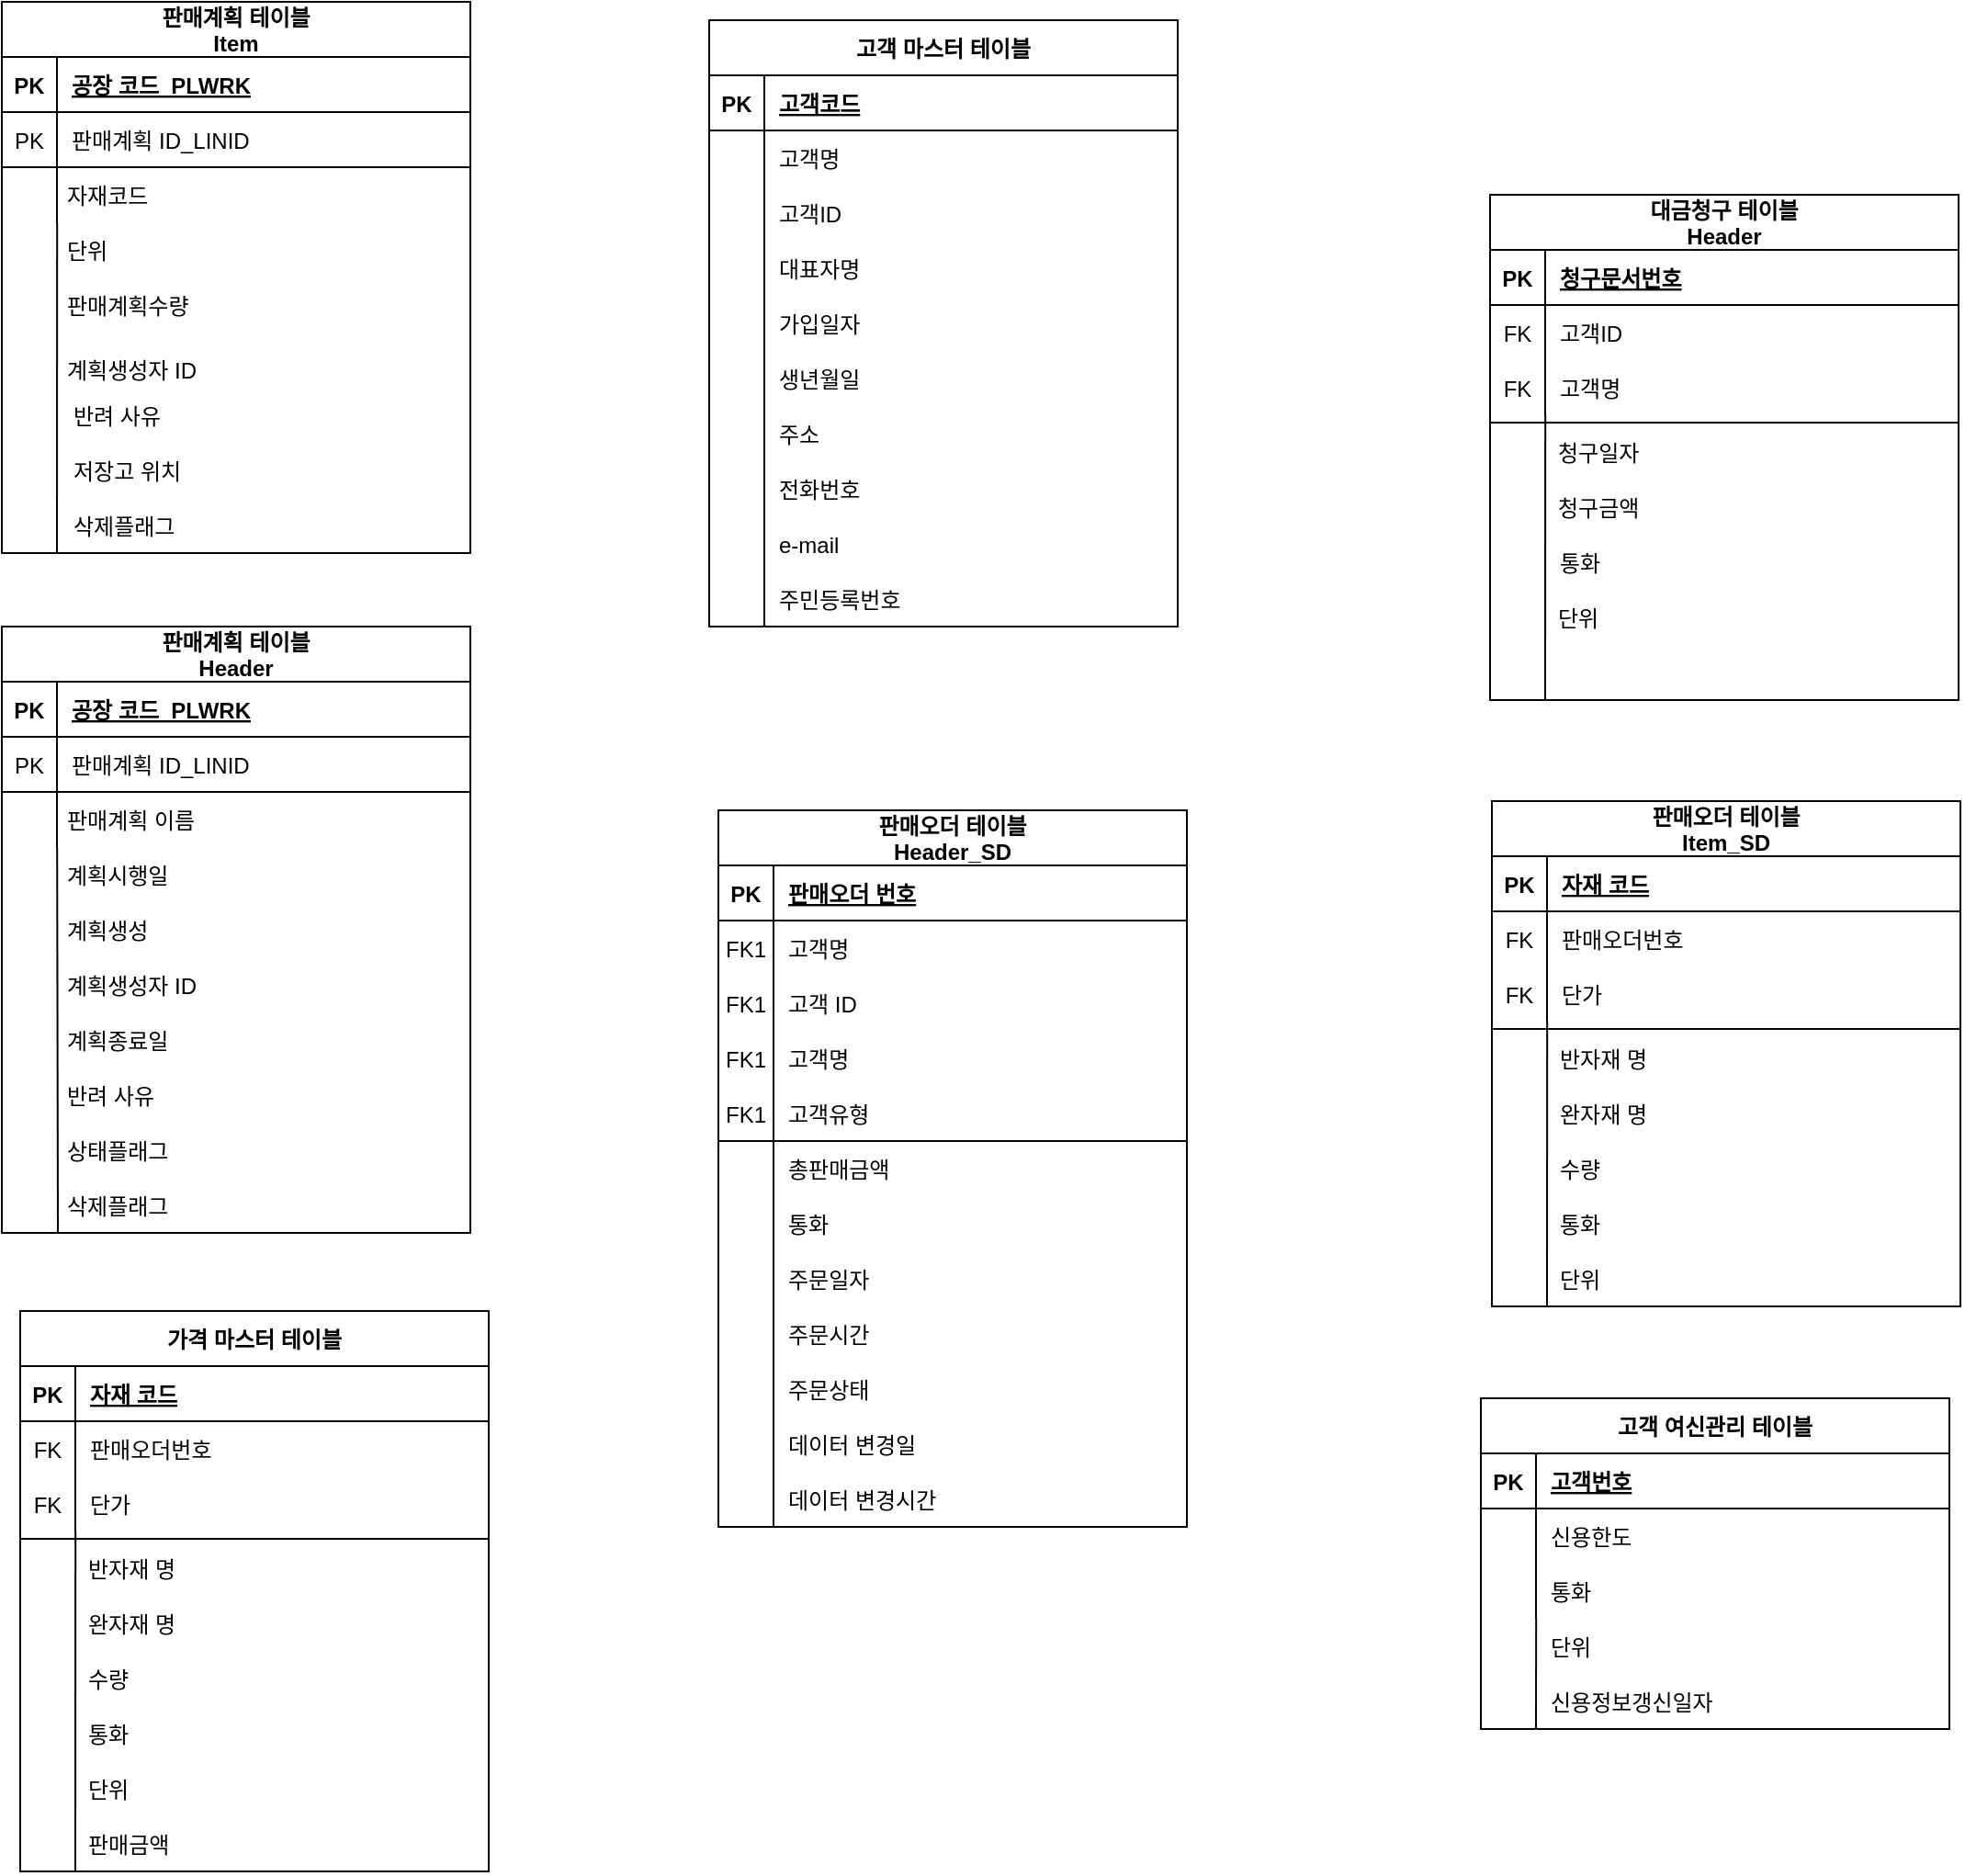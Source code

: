 <mxfile version="22.0.2" type="github">
  <diagram id="R2lEEEUBdFMjLlhIrx00" name="Page-1">
    <mxGraphModel dx="2150" dy="2128" grid="1" gridSize="10" guides="1" tooltips="1" connect="1" arrows="1" fold="1" page="1" pageScale="1" pageWidth="850" pageHeight="1100" math="0" shadow="0" extFonts="Permanent Marker^https://fonts.googleapis.com/css?family=Permanent+Marker">
      <root>
        <mxCell id="0" />
        <mxCell id="1" parent="0" />
        <mxCell id="AMVWCotLzjcDiYXNn2sw-1" value="판매오더 테이블&#xa;Header_SD" style="shape=table;startSize=30;container=1;collapsible=1;childLayout=tableLayout;fixedRows=1;rowLines=0;fontStyle=1;align=center;resizeLast=1;" parent="1" vertex="1">
          <mxGeometry x="890" y="60" width="255" height="390" as="geometry">
            <mxRectangle x="800" y="60" width="130" height="30" as="alternateBounds" />
          </mxGeometry>
        </mxCell>
        <mxCell id="AMVWCotLzjcDiYXNn2sw-2" value="" style="shape=partialRectangle;collapsible=0;dropTarget=0;pointerEvents=0;fillColor=none;points=[[0,0.5],[1,0.5]];portConstraint=eastwest;top=0;left=0;right=0;bottom=1;" parent="AMVWCotLzjcDiYXNn2sw-1" vertex="1">
          <mxGeometry y="30" width="255" height="30" as="geometry" />
        </mxCell>
        <mxCell id="AMVWCotLzjcDiYXNn2sw-3" value="PK" style="shape=partialRectangle;overflow=hidden;connectable=0;fillColor=none;top=0;left=0;bottom=0;right=0;fontStyle=1;" parent="AMVWCotLzjcDiYXNn2sw-2" vertex="1">
          <mxGeometry width="30" height="30" as="geometry">
            <mxRectangle width="30" height="30" as="alternateBounds" />
          </mxGeometry>
        </mxCell>
        <mxCell id="AMVWCotLzjcDiYXNn2sw-4" value="판매오더 번호" style="shape=partialRectangle;overflow=hidden;connectable=0;fillColor=none;top=0;left=0;bottom=0;right=0;align=left;spacingLeft=6;fontStyle=5;" parent="AMVWCotLzjcDiYXNn2sw-2" vertex="1">
          <mxGeometry x="30" width="225" height="30" as="geometry">
            <mxRectangle width="225" height="30" as="alternateBounds" />
          </mxGeometry>
        </mxCell>
        <mxCell id="AMVWCotLzjcDiYXNn2sw-8" value="" style="shape=partialRectangle;collapsible=0;dropTarget=0;pointerEvents=0;fillColor=none;points=[[0,0.5],[1,0.5]];portConstraint=eastwest;top=0;left=0;right=0;bottom=0;" parent="AMVWCotLzjcDiYXNn2sw-1" vertex="1">
          <mxGeometry y="60" width="255" height="30" as="geometry" />
        </mxCell>
        <mxCell id="AMVWCotLzjcDiYXNn2sw-9" value="FK1" style="shape=partialRectangle;overflow=hidden;connectable=0;fillColor=none;top=0;left=0;bottom=0;right=0;" parent="AMVWCotLzjcDiYXNn2sw-8" vertex="1">
          <mxGeometry width="30" height="30" as="geometry">
            <mxRectangle width="30" height="30" as="alternateBounds" />
          </mxGeometry>
        </mxCell>
        <mxCell id="AMVWCotLzjcDiYXNn2sw-10" value="고객명" style="shape=partialRectangle;overflow=hidden;connectable=0;fillColor=none;top=0;left=0;bottom=0;right=0;align=left;spacingLeft=6;" parent="AMVWCotLzjcDiYXNn2sw-8" vertex="1">
          <mxGeometry x="30" width="225" height="30" as="geometry">
            <mxRectangle width="225" height="30" as="alternateBounds" />
          </mxGeometry>
        </mxCell>
        <mxCell id="AMVWCotLzjcDiYXNn2sw-5" value="" style="shape=partialRectangle;collapsible=0;dropTarget=0;pointerEvents=0;fillColor=none;points=[[0,0.5],[1,0.5]];portConstraint=eastwest;top=0;left=0;right=0;bottom=0;" parent="AMVWCotLzjcDiYXNn2sw-1" vertex="1">
          <mxGeometry y="90" width="255" height="30" as="geometry" />
        </mxCell>
        <mxCell id="AMVWCotLzjcDiYXNn2sw-6" value="FK1" style="shape=partialRectangle;overflow=hidden;connectable=0;fillColor=none;top=0;left=0;bottom=0;right=0;" parent="AMVWCotLzjcDiYXNn2sw-5" vertex="1">
          <mxGeometry width="30" height="30" as="geometry">
            <mxRectangle width="30" height="30" as="alternateBounds" />
          </mxGeometry>
        </mxCell>
        <mxCell id="AMVWCotLzjcDiYXNn2sw-7" value="고객 ID" style="shape=partialRectangle;overflow=hidden;connectable=0;fillColor=none;top=0;left=0;bottom=0;right=0;align=left;spacingLeft=6;" parent="AMVWCotLzjcDiYXNn2sw-5" vertex="1">
          <mxGeometry x="30" width="225" height="30" as="geometry">
            <mxRectangle width="225" height="30" as="alternateBounds" />
          </mxGeometry>
        </mxCell>
        <mxCell id="e3lO2GoQNP9SgmFfMA3c-18" value="고객명" style="shape=partialRectangle;overflow=hidden;connectable=0;fillColor=none;top=0;left=0;bottom=0;right=0;align=left;spacingLeft=6;" parent="1" vertex="1">
          <mxGeometry x="920" y="180" width="220" height="30" as="geometry">
            <mxRectangle width="220" height="30" as="alternateBounds" />
          </mxGeometry>
        </mxCell>
        <mxCell id="e3lO2GoQNP9SgmFfMA3c-19" value="고객유형" style="shape=partialRectangle;overflow=hidden;connectable=0;fillColor=none;top=0;left=0;bottom=0;right=0;align=left;spacingLeft=6;" parent="1" vertex="1">
          <mxGeometry x="920" y="210" width="220" height="30" as="geometry">
            <mxRectangle width="220" height="30" as="alternateBounds" />
          </mxGeometry>
        </mxCell>
        <mxCell id="e3lO2GoQNP9SgmFfMA3c-20" value="FK1" style="shape=partialRectangle;overflow=hidden;connectable=0;fillColor=none;top=0;left=0;bottom=0;right=0;" parent="1" vertex="1">
          <mxGeometry x="890" y="180" width="30" height="30" as="geometry">
            <mxRectangle width="30" height="30" as="alternateBounds" />
          </mxGeometry>
        </mxCell>
        <mxCell id="e3lO2GoQNP9SgmFfMA3c-21" value="FK1" style="shape=partialRectangle;overflow=hidden;connectable=0;fillColor=none;top=0;left=0;bottom=0;right=0;" parent="1" vertex="1">
          <mxGeometry x="890" y="210" width="30" height="30" as="geometry">
            <mxRectangle width="30" height="30" as="alternateBounds" />
          </mxGeometry>
        </mxCell>
        <mxCell id="e3lO2GoQNP9SgmFfMA3c-22" value="" style="endArrow=none;html=1;rounded=0;" parent="1" edge="1">
          <mxGeometry width="50" height="50" relative="1" as="geometry">
            <mxPoint x="920" y="450" as="sourcePoint" />
            <mxPoint x="920" y="180" as="targetPoint" />
          </mxGeometry>
        </mxCell>
        <mxCell id="e3lO2GoQNP9SgmFfMA3c-23" value="" style="endArrow=none;html=1;rounded=0;" parent="1" edge="1">
          <mxGeometry width="50" height="50" relative="1" as="geometry">
            <mxPoint x="890" y="240" as="sourcePoint" />
            <mxPoint x="1145" y="240" as="targetPoint" />
          </mxGeometry>
        </mxCell>
        <mxCell id="e3lO2GoQNP9SgmFfMA3c-24" value="총판매금액" style="shape=partialRectangle;overflow=hidden;connectable=0;fillColor=none;top=0;left=0;bottom=0;right=0;align=left;spacingLeft=6;" parent="1" vertex="1">
          <mxGeometry x="920" y="240" width="220" height="30" as="geometry">
            <mxRectangle width="220" height="30" as="alternateBounds" />
          </mxGeometry>
        </mxCell>
        <mxCell id="e3lO2GoQNP9SgmFfMA3c-25" value="통화" style="shape=partialRectangle;overflow=hidden;connectable=0;fillColor=none;top=0;left=0;bottom=0;right=0;align=left;spacingLeft=6;" parent="1" vertex="1">
          <mxGeometry x="920" y="270" width="220" height="30" as="geometry">
            <mxRectangle width="220" height="30" as="alternateBounds" />
          </mxGeometry>
        </mxCell>
        <mxCell id="e3lO2GoQNP9SgmFfMA3c-26" value="주문일자" style="shape=partialRectangle;overflow=hidden;connectable=0;fillColor=none;top=0;left=0;bottom=0;right=0;align=left;spacingLeft=6;" parent="1" vertex="1">
          <mxGeometry x="920" y="300" width="220" height="30" as="geometry">
            <mxRectangle width="220" height="30" as="alternateBounds" />
          </mxGeometry>
        </mxCell>
        <mxCell id="e3lO2GoQNP9SgmFfMA3c-27" value="주문시간" style="shape=partialRectangle;overflow=hidden;connectable=0;fillColor=none;top=0;left=0;bottom=0;right=0;align=left;spacingLeft=6;" parent="1" vertex="1">
          <mxGeometry x="920" y="330" width="220" height="30" as="geometry">
            <mxRectangle width="220" height="30" as="alternateBounds" />
          </mxGeometry>
        </mxCell>
        <mxCell id="e3lO2GoQNP9SgmFfMA3c-28" value="주문상태" style="shape=partialRectangle;overflow=hidden;connectable=0;fillColor=none;top=0;left=0;bottom=0;right=0;align=left;spacingLeft=6;" parent="1" vertex="1">
          <mxGeometry x="920" y="360" width="220" height="30" as="geometry">
            <mxRectangle width="220" height="30" as="alternateBounds" />
          </mxGeometry>
        </mxCell>
        <mxCell id="e3lO2GoQNP9SgmFfMA3c-29" value="데이터 변경일" style="shape=partialRectangle;overflow=hidden;connectable=0;fillColor=none;top=0;left=0;bottom=0;right=0;align=left;spacingLeft=6;" parent="1" vertex="1">
          <mxGeometry x="920" y="390" width="220" height="30" as="geometry">
            <mxRectangle width="220" height="30" as="alternateBounds" />
          </mxGeometry>
        </mxCell>
        <mxCell id="e3lO2GoQNP9SgmFfMA3c-30" value="데이터 변경시간" style="shape=partialRectangle;overflow=hidden;connectable=0;fillColor=none;top=0;left=0;bottom=0;right=0;align=left;spacingLeft=6;" parent="1" vertex="1">
          <mxGeometry x="920" y="420" width="220" height="30" as="geometry">
            <mxRectangle width="220" height="30" as="alternateBounds" />
          </mxGeometry>
        </mxCell>
        <mxCell id="e3lO2GoQNP9SgmFfMA3c-31" value="판매오더 테이블&#xa;Item_SD" style="shape=table;startSize=30;container=1;collapsible=1;childLayout=tableLayout;fixedRows=1;rowLines=0;fontStyle=1;align=center;resizeLast=1;" parent="1" vertex="1">
          <mxGeometry x="1311" y="55" width="255" height="275" as="geometry">
            <mxRectangle x="800" y="60" width="130" height="30" as="alternateBounds" />
          </mxGeometry>
        </mxCell>
        <mxCell id="e3lO2GoQNP9SgmFfMA3c-32" value="" style="shape=partialRectangle;collapsible=0;dropTarget=0;pointerEvents=0;fillColor=none;points=[[0,0.5],[1,0.5]];portConstraint=eastwest;top=0;left=0;right=0;bottom=1;" parent="e3lO2GoQNP9SgmFfMA3c-31" vertex="1">
          <mxGeometry y="30" width="255" height="30" as="geometry" />
        </mxCell>
        <mxCell id="e3lO2GoQNP9SgmFfMA3c-33" value="PK" style="shape=partialRectangle;overflow=hidden;connectable=0;fillColor=none;top=0;left=0;bottom=0;right=0;fontStyle=1;" parent="e3lO2GoQNP9SgmFfMA3c-32" vertex="1">
          <mxGeometry width="30" height="30" as="geometry">
            <mxRectangle width="30" height="30" as="alternateBounds" />
          </mxGeometry>
        </mxCell>
        <mxCell id="e3lO2GoQNP9SgmFfMA3c-34" value="자재 코드" style="shape=partialRectangle;overflow=hidden;connectable=0;fillColor=none;top=0;left=0;bottom=0;right=0;align=left;spacingLeft=6;fontStyle=5;" parent="e3lO2GoQNP9SgmFfMA3c-32" vertex="1">
          <mxGeometry x="30" width="225" height="30" as="geometry">
            <mxRectangle width="225" height="30" as="alternateBounds" />
          </mxGeometry>
        </mxCell>
        <mxCell id="e3lO2GoQNP9SgmFfMA3c-35" value="" style="shape=partialRectangle;collapsible=0;dropTarget=0;pointerEvents=0;fillColor=none;points=[[0,0.5],[1,0.5]];portConstraint=eastwest;top=0;left=0;right=0;bottom=0;" parent="e3lO2GoQNP9SgmFfMA3c-31" vertex="1">
          <mxGeometry y="60" width="255" height="30" as="geometry" />
        </mxCell>
        <mxCell id="e3lO2GoQNP9SgmFfMA3c-36" value="FK" style="shape=partialRectangle;overflow=hidden;connectable=0;fillColor=none;top=0;left=0;bottom=0;right=0;" parent="e3lO2GoQNP9SgmFfMA3c-35" vertex="1">
          <mxGeometry width="30" height="30" as="geometry">
            <mxRectangle width="30" height="30" as="alternateBounds" />
          </mxGeometry>
        </mxCell>
        <mxCell id="e3lO2GoQNP9SgmFfMA3c-37" value="판매오더번호" style="shape=partialRectangle;overflow=hidden;connectable=0;fillColor=none;top=0;left=0;bottom=0;right=0;align=left;spacingLeft=6;" parent="e3lO2GoQNP9SgmFfMA3c-35" vertex="1">
          <mxGeometry x="30" width="225" height="30" as="geometry">
            <mxRectangle width="225" height="30" as="alternateBounds" />
          </mxGeometry>
        </mxCell>
        <mxCell id="e3lO2GoQNP9SgmFfMA3c-38" value="" style="shape=partialRectangle;collapsible=0;dropTarget=0;pointerEvents=0;fillColor=none;points=[[0,0.5],[1,0.5]];portConstraint=eastwest;top=0;left=0;right=0;bottom=0;" parent="e3lO2GoQNP9SgmFfMA3c-31" vertex="1">
          <mxGeometry y="90" width="255" height="30" as="geometry" />
        </mxCell>
        <mxCell id="e3lO2GoQNP9SgmFfMA3c-39" value="FK" style="shape=partialRectangle;overflow=hidden;connectable=0;fillColor=none;top=0;left=0;bottom=0;right=0;" parent="e3lO2GoQNP9SgmFfMA3c-38" vertex="1">
          <mxGeometry width="30" height="30" as="geometry">
            <mxRectangle width="30" height="30" as="alternateBounds" />
          </mxGeometry>
        </mxCell>
        <mxCell id="e3lO2GoQNP9SgmFfMA3c-40" value="단가" style="shape=partialRectangle;overflow=hidden;connectable=0;fillColor=none;top=0;left=0;bottom=0;right=0;align=left;spacingLeft=6;" parent="e3lO2GoQNP9SgmFfMA3c-38" vertex="1">
          <mxGeometry x="30" width="225" height="30" as="geometry">
            <mxRectangle width="225" height="30" as="alternateBounds" />
          </mxGeometry>
        </mxCell>
        <mxCell id="e3lO2GoQNP9SgmFfMA3c-45" value="" style="endArrow=none;html=1;rounded=0;entryX=0.118;entryY=1;entryDx=0;entryDy=0;entryPerimeter=0;" parent="1" target="e3lO2GoQNP9SgmFfMA3c-38" edge="1">
          <mxGeometry width="50" height="50" relative="1" as="geometry">
            <mxPoint x="1341" y="330" as="sourcePoint" />
            <mxPoint x="1340" y="180" as="targetPoint" />
          </mxGeometry>
        </mxCell>
        <mxCell id="e3lO2GoQNP9SgmFfMA3c-46" value="" style="endArrow=none;html=1;rounded=0;" parent="1" edge="1">
          <mxGeometry width="50" height="50" relative="1" as="geometry">
            <mxPoint x="1311" y="179" as="sourcePoint" />
            <mxPoint x="1566" y="179" as="targetPoint" />
          </mxGeometry>
        </mxCell>
        <mxCell id="e3lO2GoQNP9SgmFfMA3c-47" value="완자재 명" style="shape=partialRectangle;overflow=hidden;connectable=0;fillColor=none;top=0;left=0;bottom=0;right=0;align=left;spacingLeft=6;" parent="1" vertex="1">
          <mxGeometry x="1340" y="210" width="220" height="30" as="geometry">
            <mxRectangle width="220" height="30" as="alternateBounds" />
          </mxGeometry>
        </mxCell>
        <mxCell id="e3lO2GoQNP9SgmFfMA3c-48" value="통화" style="shape=partialRectangle;overflow=hidden;connectable=0;fillColor=none;top=0;left=0;bottom=0;right=0;align=left;spacingLeft=6;" parent="1" vertex="1">
          <mxGeometry x="1340" y="270" width="220" height="30" as="geometry">
            <mxRectangle width="220" height="30" as="alternateBounds" />
          </mxGeometry>
        </mxCell>
        <mxCell id="e3lO2GoQNP9SgmFfMA3c-49" value="반자재 명" style="shape=partialRectangle;overflow=hidden;connectable=0;fillColor=none;top=0;left=0;bottom=0;right=0;align=left;spacingLeft=6;" parent="1" vertex="1">
          <mxGeometry x="1340" y="180" width="220" height="30" as="geometry">
            <mxRectangle width="220" height="30" as="alternateBounds" />
          </mxGeometry>
        </mxCell>
        <mxCell id="e3lO2GoQNP9SgmFfMA3c-50" value="수량" style="shape=partialRectangle;overflow=hidden;connectable=0;fillColor=none;top=0;left=0;bottom=0;right=0;align=left;spacingLeft=6;" parent="1" vertex="1">
          <mxGeometry x="1340" y="240" width="220" height="30" as="geometry">
            <mxRectangle width="220" height="30" as="alternateBounds" />
          </mxGeometry>
        </mxCell>
        <mxCell id="e3lO2GoQNP9SgmFfMA3c-51" value="단위" style="shape=partialRectangle;overflow=hidden;connectable=0;fillColor=none;top=0;left=0;bottom=0;right=0;align=left;spacingLeft=6;" parent="1" vertex="1">
          <mxGeometry x="1340" y="300" width="220" height="30" as="geometry">
            <mxRectangle width="220" height="30" as="alternateBounds" />
          </mxGeometry>
        </mxCell>
        <mxCell id="p-9RWFiG0DOxbJNLfxAa-26" value="고객 마스터 테이블" style="shape=table;startSize=30;container=1;collapsible=1;childLayout=tableLayout;fixedRows=1;rowLines=0;fontStyle=1;align=center;resizeLast=1;" parent="1" vertex="1">
          <mxGeometry x="885" y="-370" width="255" height="330" as="geometry">
            <mxRectangle x="800" y="60" width="130" height="30" as="alternateBounds" />
          </mxGeometry>
        </mxCell>
        <mxCell id="p-9RWFiG0DOxbJNLfxAa-27" value="" style="shape=partialRectangle;collapsible=0;dropTarget=0;pointerEvents=0;fillColor=none;points=[[0,0.5],[1,0.5]];portConstraint=eastwest;top=0;left=0;right=0;bottom=1;" parent="p-9RWFiG0DOxbJNLfxAa-26" vertex="1">
          <mxGeometry y="30" width="255" height="30" as="geometry" />
        </mxCell>
        <mxCell id="p-9RWFiG0DOxbJNLfxAa-28" value="PK" style="shape=partialRectangle;overflow=hidden;connectable=0;fillColor=none;top=0;left=0;bottom=0;right=0;fontStyle=1;" parent="p-9RWFiG0DOxbJNLfxAa-27" vertex="1">
          <mxGeometry width="30" height="30" as="geometry">
            <mxRectangle width="30" height="30" as="alternateBounds" />
          </mxGeometry>
        </mxCell>
        <mxCell id="p-9RWFiG0DOxbJNLfxAa-29" value="고객코드" style="shape=partialRectangle;overflow=hidden;connectable=0;fillColor=none;top=0;left=0;bottom=0;right=0;align=left;spacingLeft=6;fontStyle=5;" parent="p-9RWFiG0DOxbJNLfxAa-27" vertex="1">
          <mxGeometry x="30" width="225" height="30" as="geometry">
            <mxRectangle width="225" height="30" as="alternateBounds" />
          </mxGeometry>
        </mxCell>
        <mxCell id="p-9RWFiG0DOxbJNLfxAa-30" value="" style="shape=partialRectangle;collapsible=0;dropTarget=0;pointerEvents=0;fillColor=none;points=[[0,0.5],[1,0.5]];portConstraint=eastwest;top=0;left=0;right=0;bottom=0;" parent="p-9RWFiG0DOxbJNLfxAa-26" vertex="1">
          <mxGeometry y="60" width="255" height="30" as="geometry" />
        </mxCell>
        <mxCell id="p-9RWFiG0DOxbJNLfxAa-31" value="" style="shape=partialRectangle;overflow=hidden;connectable=0;fillColor=none;top=0;left=0;bottom=0;right=0;" parent="p-9RWFiG0DOxbJNLfxAa-30" vertex="1">
          <mxGeometry width="30" height="30" as="geometry">
            <mxRectangle width="30" height="30" as="alternateBounds" />
          </mxGeometry>
        </mxCell>
        <mxCell id="p-9RWFiG0DOxbJNLfxAa-32" value="고객명" style="shape=partialRectangle;overflow=hidden;connectable=0;fillColor=none;top=0;left=0;bottom=0;right=0;align=left;spacingLeft=6;" parent="p-9RWFiG0DOxbJNLfxAa-30" vertex="1">
          <mxGeometry x="30" width="225" height="30" as="geometry">
            <mxRectangle width="225" height="30" as="alternateBounds" />
          </mxGeometry>
        </mxCell>
        <mxCell id="p-9RWFiG0DOxbJNLfxAa-33" value="" style="shape=partialRectangle;collapsible=0;dropTarget=0;pointerEvents=0;fillColor=none;points=[[0,0.5],[1,0.5]];portConstraint=eastwest;top=0;left=0;right=0;bottom=0;" parent="p-9RWFiG0DOxbJNLfxAa-26" vertex="1">
          <mxGeometry y="90" width="255" height="30" as="geometry" />
        </mxCell>
        <mxCell id="p-9RWFiG0DOxbJNLfxAa-34" value="" style="shape=partialRectangle;overflow=hidden;connectable=0;fillColor=none;top=0;left=0;bottom=0;right=0;" parent="p-9RWFiG0DOxbJNLfxAa-33" vertex="1">
          <mxGeometry width="30" height="30" as="geometry">
            <mxRectangle width="30" height="30" as="alternateBounds" />
          </mxGeometry>
        </mxCell>
        <mxCell id="p-9RWFiG0DOxbJNLfxAa-35" value="고객ID" style="shape=partialRectangle;overflow=hidden;connectable=0;fillColor=none;top=0;left=0;bottom=0;right=0;align=left;spacingLeft=6;" parent="p-9RWFiG0DOxbJNLfxAa-33" vertex="1">
          <mxGeometry x="30" width="225" height="30" as="geometry">
            <mxRectangle width="225" height="30" as="alternateBounds" />
          </mxGeometry>
        </mxCell>
        <mxCell id="p-9RWFiG0DOxbJNLfxAa-36" value="대표자명" style="shape=partialRectangle;overflow=hidden;connectable=0;fillColor=none;top=0;left=0;bottom=0;right=0;align=left;spacingLeft=6;" parent="1" vertex="1">
          <mxGeometry x="915" y="-250" width="220" height="30" as="geometry">
            <mxRectangle width="220" height="30" as="alternateBounds" />
          </mxGeometry>
        </mxCell>
        <mxCell id="p-9RWFiG0DOxbJNLfxAa-37" value="가입일자" style="shape=partialRectangle;overflow=hidden;connectable=0;fillColor=none;top=0;left=0;bottom=0;right=0;align=left;spacingLeft=6;" parent="1" vertex="1">
          <mxGeometry x="915" y="-220" width="220" height="30" as="geometry">
            <mxRectangle width="220" height="30" as="alternateBounds" />
          </mxGeometry>
        </mxCell>
        <mxCell id="p-9RWFiG0DOxbJNLfxAa-40" value="" style="endArrow=none;html=1;rounded=0;" parent="1" edge="1">
          <mxGeometry width="50" height="50" relative="1" as="geometry">
            <mxPoint x="915" y="-40" as="sourcePoint" />
            <mxPoint x="915" y="-250" as="targetPoint" />
          </mxGeometry>
        </mxCell>
        <mxCell id="p-9RWFiG0DOxbJNLfxAa-42" value="생년월일" style="shape=partialRectangle;overflow=hidden;connectable=0;fillColor=none;top=0;left=0;bottom=0;right=0;align=left;spacingLeft=6;" parent="1" vertex="1">
          <mxGeometry x="915" y="-190" width="220" height="30" as="geometry">
            <mxRectangle width="220" height="30" as="alternateBounds" />
          </mxGeometry>
        </mxCell>
        <mxCell id="p-9RWFiG0DOxbJNLfxAa-43" value="주소" style="shape=partialRectangle;overflow=hidden;connectable=0;fillColor=none;top=0;left=0;bottom=0;right=0;align=left;spacingLeft=6;" parent="1" vertex="1">
          <mxGeometry x="915" y="-160" width="220" height="30" as="geometry">
            <mxRectangle width="220" height="30" as="alternateBounds" />
          </mxGeometry>
        </mxCell>
        <mxCell id="p-9RWFiG0DOxbJNLfxAa-44" value="전화번호" style="shape=partialRectangle;overflow=hidden;connectable=0;fillColor=none;top=0;left=0;bottom=0;right=0;align=left;spacingLeft=6;" parent="1" vertex="1">
          <mxGeometry x="915" y="-130" width="220" height="30" as="geometry">
            <mxRectangle width="220" height="30" as="alternateBounds" />
          </mxGeometry>
        </mxCell>
        <mxCell id="p-9RWFiG0DOxbJNLfxAa-45" value="e-mail" style="shape=partialRectangle;overflow=hidden;connectable=0;fillColor=none;top=0;left=0;bottom=0;right=0;align=left;spacingLeft=6;" parent="1" vertex="1">
          <mxGeometry x="915" y="-100" width="220" height="30" as="geometry">
            <mxRectangle width="220" height="30" as="alternateBounds" />
          </mxGeometry>
        </mxCell>
        <mxCell id="p-9RWFiG0DOxbJNLfxAa-46" value="주민등록번호" style="shape=partialRectangle;overflow=hidden;connectable=0;fillColor=none;top=0;left=0;bottom=0;right=0;align=left;spacingLeft=6;" parent="1" vertex="1">
          <mxGeometry x="915" y="-70" width="220" height="30" as="geometry">
            <mxRectangle width="220" height="30" as="alternateBounds" />
          </mxGeometry>
        </mxCell>
        <mxCell id="p-9RWFiG0DOxbJNLfxAa-72" value="가격 마스터 테이블" style="shape=table;startSize=30;container=1;collapsible=1;childLayout=tableLayout;fixedRows=1;rowLines=0;fontStyle=1;align=center;resizeLast=1;" parent="1" vertex="1">
          <mxGeometry x="510" y="332.5" width="255" height="305" as="geometry">
            <mxRectangle x="800" y="60" width="130" height="30" as="alternateBounds" />
          </mxGeometry>
        </mxCell>
        <mxCell id="p-9RWFiG0DOxbJNLfxAa-73" value="" style="shape=partialRectangle;collapsible=0;dropTarget=0;pointerEvents=0;fillColor=none;points=[[0,0.5],[1,0.5]];portConstraint=eastwest;top=0;left=0;right=0;bottom=1;" parent="p-9RWFiG0DOxbJNLfxAa-72" vertex="1">
          <mxGeometry y="30" width="255" height="30" as="geometry" />
        </mxCell>
        <mxCell id="p-9RWFiG0DOxbJNLfxAa-74" value="PK" style="shape=partialRectangle;overflow=hidden;connectable=0;fillColor=none;top=0;left=0;bottom=0;right=0;fontStyle=1;" parent="p-9RWFiG0DOxbJNLfxAa-73" vertex="1">
          <mxGeometry width="30" height="30" as="geometry">
            <mxRectangle width="30" height="30" as="alternateBounds" />
          </mxGeometry>
        </mxCell>
        <mxCell id="p-9RWFiG0DOxbJNLfxAa-75" value="자재 코드" style="shape=partialRectangle;overflow=hidden;connectable=0;fillColor=none;top=0;left=0;bottom=0;right=0;align=left;spacingLeft=6;fontStyle=5;" parent="p-9RWFiG0DOxbJNLfxAa-73" vertex="1">
          <mxGeometry x="30" width="225" height="30" as="geometry">
            <mxRectangle width="225" height="30" as="alternateBounds" />
          </mxGeometry>
        </mxCell>
        <mxCell id="p-9RWFiG0DOxbJNLfxAa-76" value="" style="shape=partialRectangle;collapsible=0;dropTarget=0;pointerEvents=0;fillColor=none;points=[[0,0.5],[1,0.5]];portConstraint=eastwest;top=0;left=0;right=0;bottom=0;" parent="p-9RWFiG0DOxbJNLfxAa-72" vertex="1">
          <mxGeometry y="60" width="255" height="30" as="geometry" />
        </mxCell>
        <mxCell id="p-9RWFiG0DOxbJNLfxAa-77" value="FK" style="shape=partialRectangle;overflow=hidden;connectable=0;fillColor=none;top=0;left=0;bottom=0;right=0;" parent="p-9RWFiG0DOxbJNLfxAa-76" vertex="1">
          <mxGeometry width="30" height="30" as="geometry">
            <mxRectangle width="30" height="30" as="alternateBounds" />
          </mxGeometry>
        </mxCell>
        <mxCell id="p-9RWFiG0DOxbJNLfxAa-78" value="판매오더번호" style="shape=partialRectangle;overflow=hidden;connectable=0;fillColor=none;top=0;left=0;bottom=0;right=0;align=left;spacingLeft=6;" parent="p-9RWFiG0DOxbJNLfxAa-76" vertex="1">
          <mxGeometry x="30" width="225" height="30" as="geometry">
            <mxRectangle width="225" height="30" as="alternateBounds" />
          </mxGeometry>
        </mxCell>
        <mxCell id="p-9RWFiG0DOxbJNLfxAa-79" value="" style="shape=partialRectangle;collapsible=0;dropTarget=0;pointerEvents=0;fillColor=none;points=[[0,0.5],[1,0.5]];portConstraint=eastwest;top=0;left=0;right=0;bottom=0;" parent="p-9RWFiG0DOxbJNLfxAa-72" vertex="1">
          <mxGeometry y="90" width="255" height="30" as="geometry" />
        </mxCell>
        <mxCell id="p-9RWFiG0DOxbJNLfxAa-80" value="FK" style="shape=partialRectangle;overflow=hidden;connectable=0;fillColor=none;top=0;left=0;bottom=0;right=0;" parent="p-9RWFiG0DOxbJNLfxAa-79" vertex="1">
          <mxGeometry width="30" height="30" as="geometry">
            <mxRectangle width="30" height="30" as="alternateBounds" />
          </mxGeometry>
        </mxCell>
        <mxCell id="p-9RWFiG0DOxbJNLfxAa-81" value="단가" style="shape=partialRectangle;overflow=hidden;connectable=0;fillColor=none;top=0;left=0;bottom=0;right=0;align=left;spacingLeft=6;" parent="p-9RWFiG0DOxbJNLfxAa-79" vertex="1">
          <mxGeometry x="30" width="225" height="30" as="geometry">
            <mxRectangle width="225" height="30" as="alternateBounds" />
          </mxGeometry>
        </mxCell>
        <mxCell id="p-9RWFiG0DOxbJNLfxAa-82" value="" style="endArrow=none;html=1;rounded=0;entryX=0.118;entryY=1;entryDx=0;entryDy=0;entryPerimeter=0;" parent="1" target="p-9RWFiG0DOxbJNLfxAa-79" edge="1">
          <mxGeometry width="50" height="50" relative="1" as="geometry">
            <mxPoint x="540" y="637.5" as="sourcePoint" />
            <mxPoint x="539" y="457.5" as="targetPoint" />
          </mxGeometry>
        </mxCell>
        <mxCell id="p-9RWFiG0DOxbJNLfxAa-83" value="" style="endArrow=none;html=1;rounded=0;" parent="1" edge="1">
          <mxGeometry width="50" height="50" relative="1" as="geometry">
            <mxPoint x="510" y="456.5" as="sourcePoint" />
            <mxPoint x="765" y="456.5" as="targetPoint" />
          </mxGeometry>
        </mxCell>
        <mxCell id="p-9RWFiG0DOxbJNLfxAa-84" value="완자재 명" style="shape=partialRectangle;overflow=hidden;connectable=0;fillColor=none;top=0;left=0;bottom=0;right=0;align=left;spacingLeft=6;" parent="1" vertex="1">
          <mxGeometry x="539" y="487.5" width="220" height="30" as="geometry">
            <mxRectangle width="220" height="30" as="alternateBounds" />
          </mxGeometry>
        </mxCell>
        <mxCell id="p-9RWFiG0DOxbJNLfxAa-85" value="통화" style="shape=partialRectangle;overflow=hidden;connectable=0;fillColor=none;top=0;left=0;bottom=0;right=0;align=left;spacingLeft=6;" parent="1" vertex="1">
          <mxGeometry x="539" y="547.5" width="220" height="30" as="geometry">
            <mxRectangle width="220" height="30" as="alternateBounds" />
          </mxGeometry>
        </mxCell>
        <mxCell id="p-9RWFiG0DOxbJNLfxAa-86" value="반자재 명" style="shape=partialRectangle;overflow=hidden;connectable=0;fillColor=none;top=0;left=0;bottom=0;right=0;align=left;spacingLeft=6;" parent="1" vertex="1">
          <mxGeometry x="539" y="457.5" width="220" height="30" as="geometry">
            <mxRectangle width="220" height="30" as="alternateBounds" />
          </mxGeometry>
        </mxCell>
        <mxCell id="p-9RWFiG0DOxbJNLfxAa-87" value="수량" style="shape=partialRectangle;overflow=hidden;connectable=0;fillColor=none;top=0;left=0;bottom=0;right=0;align=left;spacingLeft=6;" parent="1" vertex="1">
          <mxGeometry x="539" y="517.5" width="220" height="30" as="geometry">
            <mxRectangle width="220" height="30" as="alternateBounds" />
          </mxGeometry>
        </mxCell>
        <mxCell id="p-9RWFiG0DOxbJNLfxAa-88" value="단위" style="shape=partialRectangle;overflow=hidden;connectable=0;fillColor=none;top=0;left=0;bottom=0;right=0;align=left;spacingLeft=6;" parent="1" vertex="1">
          <mxGeometry x="539" y="577.5" width="220" height="30" as="geometry">
            <mxRectangle width="220" height="30" as="alternateBounds" />
          </mxGeometry>
        </mxCell>
        <mxCell id="p-9RWFiG0DOxbJNLfxAa-89" value="판매금액" style="shape=partialRectangle;overflow=hidden;connectable=0;fillColor=none;top=0;left=0;bottom=0;right=0;align=left;spacingLeft=6;" parent="1" vertex="1">
          <mxGeometry x="539" y="607.5" width="220" height="30" as="geometry">
            <mxRectangle width="220" height="30" as="alternateBounds" />
          </mxGeometry>
        </mxCell>
        <mxCell id="p-9RWFiG0DOxbJNLfxAa-90" value="판매계획 테이블&#xa;Header" style="shape=table;startSize=30;container=1;collapsible=1;childLayout=tableLayout;fixedRows=1;rowLines=0;fontStyle=1;align=center;resizeLast=1;" parent="1" vertex="1">
          <mxGeometry x="500" y="-40" width="255" height="330" as="geometry">
            <mxRectangle x="800" y="60" width="130" height="30" as="alternateBounds" />
          </mxGeometry>
        </mxCell>
        <mxCell id="p-9RWFiG0DOxbJNLfxAa-91" value="" style="shape=partialRectangle;collapsible=0;dropTarget=0;pointerEvents=0;fillColor=none;points=[[0,0.5],[1,0.5]];portConstraint=eastwest;top=0;left=0;right=0;bottom=1;" parent="p-9RWFiG0DOxbJNLfxAa-90" vertex="1">
          <mxGeometry y="30" width="255" height="30" as="geometry" />
        </mxCell>
        <mxCell id="p-9RWFiG0DOxbJNLfxAa-92" value="PK" style="shape=partialRectangle;overflow=hidden;connectable=0;fillColor=none;top=0;left=0;bottom=0;right=0;fontStyle=1;" parent="p-9RWFiG0DOxbJNLfxAa-91" vertex="1">
          <mxGeometry width="30" height="30" as="geometry">
            <mxRectangle width="30" height="30" as="alternateBounds" />
          </mxGeometry>
        </mxCell>
        <mxCell id="p-9RWFiG0DOxbJNLfxAa-93" value="공장 코드_PLWRK" style="shape=partialRectangle;overflow=hidden;connectable=0;fillColor=none;top=0;left=0;bottom=0;right=0;align=left;spacingLeft=6;fontStyle=5;" parent="p-9RWFiG0DOxbJNLfxAa-91" vertex="1">
          <mxGeometry x="30" width="225" height="30" as="geometry">
            <mxRectangle width="225" height="30" as="alternateBounds" />
          </mxGeometry>
        </mxCell>
        <mxCell id="p-9RWFiG0DOxbJNLfxAa-94" value="" style="shape=partialRectangle;collapsible=0;dropTarget=0;pointerEvents=0;fillColor=none;points=[[0,0.5],[1,0.5]];portConstraint=eastwest;top=0;left=0;right=0;bottom=0;" parent="p-9RWFiG0DOxbJNLfxAa-90" vertex="1">
          <mxGeometry y="60" width="255" height="30" as="geometry" />
        </mxCell>
        <mxCell id="p-9RWFiG0DOxbJNLfxAa-95" value="PK" style="shape=partialRectangle;overflow=hidden;connectable=0;fillColor=none;top=0;left=0;bottom=0;right=0;" parent="p-9RWFiG0DOxbJNLfxAa-94" vertex="1">
          <mxGeometry width="30" height="30" as="geometry">
            <mxRectangle width="30" height="30" as="alternateBounds" />
          </mxGeometry>
        </mxCell>
        <mxCell id="p-9RWFiG0DOxbJNLfxAa-96" value="판매계획 ID_LINID" style="shape=partialRectangle;overflow=hidden;connectable=0;fillColor=none;top=0;left=0;bottom=0;right=0;align=left;spacingLeft=6;" parent="p-9RWFiG0DOxbJNLfxAa-94" vertex="1">
          <mxGeometry x="30" width="225" height="30" as="geometry">
            <mxRectangle width="225" height="30" as="alternateBounds" />
          </mxGeometry>
        </mxCell>
        <mxCell id="p-9RWFiG0DOxbJNLfxAa-97" value="" style="shape=partialRectangle;collapsible=0;dropTarget=0;pointerEvents=0;fillColor=none;points=[[0,0.5],[1,0.5]];portConstraint=eastwest;top=0;left=0;right=0;bottom=0;" parent="p-9RWFiG0DOxbJNLfxAa-90" vertex="1">
          <mxGeometry y="90" width="255" height="30" as="geometry" />
        </mxCell>
        <mxCell id="p-9RWFiG0DOxbJNLfxAa-98" value="" style="shape=partialRectangle;overflow=hidden;connectable=0;fillColor=none;top=0;left=0;bottom=0;right=0;" parent="p-9RWFiG0DOxbJNLfxAa-97" vertex="1">
          <mxGeometry width="30" height="30" as="geometry">
            <mxRectangle width="30" height="30" as="alternateBounds" />
          </mxGeometry>
        </mxCell>
        <mxCell id="p-9RWFiG0DOxbJNLfxAa-99" value="" style="shape=partialRectangle;overflow=hidden;connectable=0;fillColor=none;top=0;left=0;bottom=0;right=0;align=left;spacingLeft=6;" parent="p-9RWFiG0DOxbJNLfxAa-97" vertex="1">
          <mxGeometry x="30" width="225" height="30" as="geometry">
            <mxRectangle width="225" height="30" as="alternateBounds" />
          </mxGeometry>
        </mxCell>
        <mxCell id="p-9RWFiG0DOxbJNLfxAa-100" value="" style="endArrow=none;html=1;rounded=0;entryX=0.118;entryY=1;entryDx=0;entryDy=0;entryPerimeter=0;" parent="1" target="p-9RWFiG0DOxbJNLfxAa-97" edge="1">
          <mxGeometry width="50" height="50" relative="1" as="geometry">
            <mxPoint x="530.5" y="290" as="sourcePoint" />
            <mxPoint x="529" y="85" as="targetPoint" />
          </mxGeometry>
        </mxCell>
        <mxCell id="p-9RWFiG0DOxbJNLfxAa-101" value="" style="endArrow=none;html=1;rounded=0;" parent="1" edge="1">
          <mxGeometry width="50" height="50" relative="1" as="geometry">
            <mxPoint x="500" y="50" as="sourcePoint" />
            <mxPoint x="755" y="50" as="targetPoint" />
          </mxGeometry>
        </mxCell>
        <mxCell id="p-9RWFiG0DOxbJNLfxAa-102" value="판매계획 이름" style="shape=partialRectangle;overflow=hidden;connectable=0;fillColor=none;top=0;left=0;bottom=0;right=0;align=left;spacingLeft=6;" parent="1" vertex="1">
          <mxGeometry x="527.5" y="50" width="220" height="30" as="geometry">
            <mxRectangle width="220" height="30" as="alternateBounds" />
          </mxGeometry>
        </mxCell>
        <mxCell id="p-9RWFiG0DOxbJNLfxAa-103" value="계획생성" style="shape=partialRectangle;overflow=hidden;connectable=0;fillColor=none;top=0;left=0;bottom=0;right=0;align=left;spacingLeft=6;" parent="1" vertex="1">
          <mxGeometry x="527.5" y="110" width="220" height="30" as="geometry">
            <mxRectangle width="220" height="30" as="alternateBounds" />
          </mxGeometry>
        </mxCell>
        <mxCell id="p-9RWFiG0DOxbJNLfxAa-105" value="계획시행일" style="shape=partialRectangle;overflow=hidden;connectable=0;fillColor=none;top=0;left=0;bottom=0;right=0;align=left;spacingLeft=6;" parent="1" vertex="1">
          <mxGeometry x="527.5" y="80" width="220" height="30" as="geometry">
            <mxRectangle width="220" height="30" as="alternateBounds" />
          </mxGeometry>
        </mxCell>
        <mxCell id="p-9RWFiG0DOxbJNLfxAa-106" value="계획생성자 ID" style="shape=partialRectangle;overflow=hidden;connectable=0;fillColor=none;top=0;left=0;bottom=0;right=0;align=left;spacingLeft=6;" parent="1" vertex="1">
          <mxGeometry x="527.5" y="140" width="220" height="30" as="geometry">
            <mxRectangle width="220" height="30" as="alternateBounds" />
          </mxGeometry>
        </mxCell>
        <mxCell id="p-9RWFiG0DOxbJNLfxAa-107" value="반려 사유" style="shape=partialRectangle;overflow=hidden;connectable=0;fillColor=none;top=0;left=0;bottom=0;right=0;align=left;spacingLeft=6;" parent="1" vertex="1">
          <mxGeometry x="527.5" y="200" width="220" height="30" as="geometry">
            <mxRectangle width="220" height="30" as="alternateBounds" />
          </mxGeometry>
        </mxCell>
        <mxCell id="p-9RWFiG0DOxbJNLfxAa-108" value="상태플래그" style="shape=partialRectangle;overflow=hidden;connectable=0;fillColor=none;top=0;left=0;bottom=0;right=0;align=left;spacingLeft=6;" parent="1" vertex="1">
          <mxGeometry x="527.5" y="230" width="220" height="30" as="geometry">
            <mxRectangle width="220" height="30" as="alternateBounds" />
          </mxGeometry>
        </mxCell>
        <mxCell id="p-9RWFiG0DOxbJNLfxAa-109" value="삭제플래그" style="shape=partialRectangle;overflow=hidden;connectable=0;fillColor=none;top=0;left=0;bottom=0;right=0;align=left;spacingLeft=6;" parent="1" vertex="1">
          <mxGeometry x="527.5" y="260" width="220" height="30" as="geometry">
            <mxRectangle width="220" height="30" as="alternateBounds" />
          </mxGeometry>
        </mxCell>
        <mxCell id="p-9RWFiG0DOxbJNLfxAa-110" value="판매계획 테이블&#xa;Item" style="shape=table;startSize=30;container=1;collapsible=1;childLayout=tableLayout;fixedRows=1;rowLines=0;fontStyle=1;align=center;resizeLast=1;" parent="1" vertex="1">
          <mxGeometry x="500" y="-380" width="255" height="300" as="geometry">
            <mxRectangle x="800" y="60" width="130" height="30" as="alternateBounds" />
          </mxGeometry>
        </mxCell>
        <mxCell id="p-9RWFiG0DOxbJNLfxAa-111" value="" style="shape=partialRectangle;collapsible=0;dropTarget=0;pointerEvents=0;fillColor=none;points=[[0,0.5],[1,0.5]];portConstraint=eastwest;top=0;left=0;right=0;bottom=1;" parent="p-9RWFiG0DOxbJNLfxAa-110" vertex="1">
          <mxGeometry y="30" width="255" height="30" as="geometry" />
        </mxCell>
        <mxCell id="p-9RWFiG0DOxbJNLfxAa-112" value="PK" style="shape=partialRectangle;overflow=hidden;connectable=0;fillColor=none;top=0;left=0;bottom=0;right=0;fontStyle=1;" parent="p-9RWFiG0DOxbJNLfxAa-111" vertex="1">
          <mxGeometry width="30" height="30" as="geometry">
            <mxRectangle width="30" height="30" as="alternateBounds" />
          </mxGeometry>
        </mxCell>
        <mxCell id="p-9RWFiG0DOxbJNLfxAa-113" value="공장 코드_PLWRK" style="shape=partialRectangle;overflow=hidden;connectable=0;fillColor=none;top=0;left=0;bottom=0;right=0;align=left;spacingLeft=6;fontStyle=5;" parent="p-9RWFiG0DOxbJNLfxAa-111" vertex="1">
          <mxGeometry x="30" width="225" height="30" as="geometry">
            <mxRectangle width="225" height="30" as="alternateBounds" />
          </mxGeometry>
        </mxCell>
        <mxCell id="p-9RWFiG0DOxbJNLfxAa-114" value="" style="shape=partialRectangle;collapsible=0;dropTarget=0;pointerEvents=0;fillColor=none;points=[[0,0.5],[1,0.5]];portConstraint=eastwest;top=0;left=0;right=0;bottom=0;" parent="p-9RWFiG0DOxbJNLfxAa-110" vertex="1">
          <mxGeometry y="60" width="255" height="30" as="geometry" />
        </mxCell>
        <mxCell id="p-9RWFiG0DOxbJNLfxAa-115" value="PK" style="shape=partialRectangle;overflow=hidden;connectable=0;fillColor=none;top=0;left=0;bottom=0;right=0;" parent="p-9RWFiG0DOxbJNLfxAa-114" vertex="1">
          <mxGeometry width="30" height="30" as="geometry">
            <mxRectangle width="30" height="30" as="alternateBounds" />
          </mxGeometry>
        </mxCell>
        <mxCell id="p-9RWFiG0DOxbJNLfxAa-116" value="판매계획 ID_LINID" style="shape=partialRectangle;overflow=hidden;connectable=0;fillColor=none;top=0;left=0;bottom=0;right=0;align=left;spacingLeft=6;" parent="p-9RWFiG0DOxbJNLfxAa-114" vertex="1">
          <mxGeometry x="30" width="225" height="30" as="geometry">
            <mxRectangle width="225" height="30" as="alternateBounds" />
          </mxGeometry>
        </mxCell>
        <mxCell id="p-9RWFiG0DOxbJNLfxAa-117" value="" style="shape=partialRectangle;collapsible=0;dropTarget=0;pointerEvents=0;fillColor=none;points=[[0,0.5],[1,0.5]];portConstraint=eastwest;top=0;left=0;right=0;bottom=0;" parent="p-9RWFiG0DOxbJNLfxAa-110" vertex="1">
          <mxGeometry y="90" width="255" height="30" as="geometry" />
        </mxCell>
        <mxCell id="p-9RWFiG0DOxbJNLfxAa-118" value="" style="shape=partialRectangle;overflow=hidden;connectable=0;fillColor=none;top=0;left=0;bottom=0;right=0;" parent="p-9RWFiG0DOxbJNLfxAa-117" vertex="1">
          <mxGeometry width="30" height="30" as="geometry">
            <mxRectangle width="30" height="30" as="alternateBounds" />
          </mxGeometry>
        </mxCell>
        <mxCell id="p-9RWFiG0DOxbJNLfxAa-119" value="" style="shape=partialRectangle;overflow=hidden;connectable=0;fillColor=none;top=0;left=0;bottom=0;right=0;align=left;spacingLeft=6;" parent="p-9RWFiG0DOxbJNLfxAa-117" vertex="1">
          <mxGeometry x="30" width="225" height="30" as="geometry">
            <mxRectangle width="225" height="30" as="alternateBounds" />
          </mxGeometry>
        </mxCell>
        <mxCell id="p-9RWFiG0DOxbJNLfxAa-120" value="" style="endArrow=none;html=1;rounded=0;entryX=0.118;entryY=1;entryDx=0;entryDy=0;entryPerimeter=0;" parent="1" target="p-9RWFiG0DOxbJNLfxAa-117" edge="1">
          <mxGeometry width="50" height="50" relative="1" as="geometry">
            <mxPoint x="530" y="-80" as="sourcePoint" />
            <mxPoint x="529" y="-255" as="targetPoint" />
          </mxGeometry>
        </mxCell>
        <mxCell id="p-9RWFiG0DOxbJNLfxAa-121" value="" style="endArrow=none;html=1;rounded=0;" parent="1" edge="1">
          <mxGeometry width="50" height="50" relative="1" as="geometry">
            <mxPoint x="500" y="-290" as="sourcePoint" />
            <mxPoint x="755" y="-290" as="targetPoint" />
          </mxGeometry>
        </mxCell>
        <mxCell id="p-9RWFiG0DOxbJNLfxAa-122" value="자재코드" style="shape=partialRectangle;overflow=hidden;connectable=0;fillColor=none;top=0;left=0;bottom=0;right=0;align=left;spacingLeft=6;" parent="1" vertex="1">
          <mxGeometry x="527.5" y="-290" width="220" height="30" as="geometry">
            <mxRectangle width="220" height="30" as="alternateBounds" />
          </mxGeometry>
        </mxCell>
        <mxCell id="p-9RWFiG0DOxbJNLfxAa-123" value="판매계획수량" style="shape=partialRectangle;overflow=hidden;connectable=0;fillColor=none;top=0;left=0;bottom=0;right=0;align=left;spacingLeft=6;" parent="1" vertex="1">
          <mxGeometry x="527.5" y="-230" width="220" height="30" as="geometry">
            <mxRectangle width="220" height="30" as="alternateBounds" />
          </mxGeometry>
        </mxCell>
        <mxCell id="p-9RWFiG0DOxbJNLfxAa-124" value="단위" style="shape=partialRectangle;overflow=hidden;connectable=0;fillColor=none;top=0;left=0;bottom=0;right=0;align=left;spacingLeft=6;" parent="1" vertex="1">
          <mxGeometry x="527.5" y="-260" width="220" height="30" as="geometry">
            <mxRectangle width="220" height="30" as="alternateBounds" />
          </mxGeometry>
        </mxCell>
        <mxCell id="p-9RWFiG0DOxbJNLfxAa-125" value="계획생성자 ID" style="shape=partialRectangle;overflow=hidden;connectable=0;fillColor=none;top=0;left=0;bottom=0;right=0;align=left;spacingLeft=6;" parent="1" vertex="1">
          <mxGeometry x="527.5" y="-200" width="220" height="40" as="geometry">
            <mxRectangle width="220" height="30" as="alternateBounds" />
          </mxGeometry>
        </mxCell>
        <mxCell id="p-9RWFiG0DOxbJNLfxAa-126" value="반려 사유" style="shape=partialRectangle;overflow=hidden;connectable=0;fillColor=none;top=0;left=0;bottom=0;right=0;align=left;spacingLeft=6;" parent="1" vertex="1">
          <mxGeometry x="531" y="-170" width="220" height="30" as="geometry">
            <mxRectangle width="220" height="30" as="alternateBounds" />
          </mxGeometry>
        </mxCell>
        <mxCell id="p-9RWFiG0DOxbJNLfxAa-128" value="삭제플래그" style="shape=partialRectangle;overflow=hidden;connectable=0;fillColor=none;top=0;left=0;bottom=0;right=0;align=left;spacingLeft=6;" parent="1" vertex="1">
          <mxGeometry x="531" y="-110" width="220" height="30" as="geometry">
            <mxRectangle width="220" height="30" as="alternateBounds" />
          </mxGeometry>
        </mxCell>
        <mxCell id="p-9RWFiG0DOxbJNLfxAa-129" value="계획종료일" style="shape=partialRectangle;overflow=hidden;connectable=0;fillColor=none;top=0;left=0;bottom=0;right=0;align=left;spacingLeft=6;" parent="1" vertex="1">
          <mxGeometry x="527.5" y="170" width="220" height="30" as="geometry">
            <mxRectangle width="220" height="30" as="alternateBounds" />
          </mxGeometry>
        </mxCell>
        <mxCell id="p-9RWFiG0DOxbJNLfxAa-130" value="저장고 위치" style="shape=partialRectangle;overflow=hidden;connectable=0;fillColor=none;top=0;left=0;bottom=0;right=0;align=left;spacingLeft=6;" parent="1" vertex="1">
          <mxGeometry x="531" y="-140" width="220" height="30" as="geometry">
            <mxRectangle width="220" height="30" as="alternateBounds" />
          </mxGeometry>
        </mxCell>
        <mxCell id="p-9RWFiG0DOxbJNLfxAa-131" value="대금청구 테이블&#xa;Header" style="shape=table;startSize=30;container=1;collapsible=1;childLayout=tableLayout;fixedRows=1;rowLines=0;fontStyle=1;align=center;resizeLast=1;" parent="1" vertex="1">
          <mxGeometry x="1310" y="-275" width="255" height="275" as="geometry">
            <mxRectangle x="800" y="60" width="130" height="30" as="alternateBounds" />
          </mxGeometry>
        </mxCell>
        <mxCell id="p-9RWFiG0DOxbJNLfxAa-132" value="" style="shape=partialRectangle;collapsible=0;dropTarget=0;pointerEvents=0;fillColor=none;points=[[0,0.5],[1,0.5]];portConstraint=eastwest;top=0;left=0;right=0;bottom=1;" parent="p-9RWFiG0DOxbJNLfxAa-131" vertex="1">
          <mxGeometry y="30" width="255" height="30" as="geometry" />
        </mxCell>
        <mxCell id="p-9RWFiG0DOxbJNLfxAa-133" value="PK" style="shape=partialRectangle;overflow=hidden;connectable=0;fillColor=none;top=0;left=0;bottom=0;right=0;fontStyle=1;" parent="p-9RWFiG0DOxbJNLfxAa-132" vertex="1">
          <mxGeometry width="30" height="30" as="geometry">
            <mxRectangle width="30" height="30" as="alternateBounds" />
          </mxGeometry>
        </mxCell>
        <mxCell id="p-9RWFiG0DOxbJNLfxAa-134" value="청구문서번호" style="shape=partialRectangle;overflow=hidden;connectable=0;fillColor=none;top=0;left=0;bottom=0;right=0;align=left;spacingLeft=6;fontStyle=5;" parent="p-9RWFiG0DOxbJNLfxAa-132" vertex="1">
          <mxGeometry x="30" width="225" height="30" as="geometry">
            <mxRectangle width="225" height="30" as="alternateBounds" />
          </mxGeometry>
        </mxCell>
        <mxCell id="p-9RWFiG0DOxbJNLfxAa-135" value="" style="shape=partialRectangle;collapsible=0;dropTarget=0;pointerEvents=0;fillColor=none;points=[[0,0.5],[1,0.5]];portConstraint=eastwest;top=0;left=0;right=0;bottom=0;" parent="p-9RWFiG0DOxbJNLfxAa-131" vertex="1">
          <mxGeometry y="60" width="255" height="30" as="geometry" />
        </mxCell>
        <mxCell id="p-9RWFiG0DOxbJNLfxAa-136" value="FK" style="shape=partialRectangle;overflow=hidden;connectable=0;fillColor=none;top=0;left=0;bottom=0;right=0;" parent="p-9RWFiG0DOxbJNLfxAa-135" vertex="1">
          <mxGeometry width="30" height="30" as="geometry">
            <mxRectangle width="30" height="30" as="alternateBounds" />
          </mxGeometry>
        </mxCell>
        <mxCell id="p-9RWFiG0DOxbJNLfxAa-137" value="고객ID" style="shape=partialRectangle;overflow=hidden;connectable=0;fillColor=none;top=0;left=0;bottom=0;right=0;align=left;spacingLeft=6;" parent="p-9RWFiG0DOxbJNLfxAa-135" vertex="1">
          <mxGeometry x="30" width="225" height="30" as="geometry">
            <mxRectangle width="225" height="30" as="alternateBounds" />
          </mxGeometry>
        </mxCell>
        <mxCell id="p-9RWFiG0DOxbJNLfxAa-138" value="" style="shape=partialRectangle;collapsible=0;dropTarget=0;pointerEvents=0;fillColor=none;points=[[0,0.5],[1,0.5]];portConstraint=eastwest;top=0;left=0;right=0;bottom=0;" parent="p-9RWFiG0DOxbJNLfxAa-131" vertex="1">
          <mxGeometry y="90" width="255" height="30" as="geometry" />
        </mxCell>
        <mxCell id="p-9RWFiG0DOxbJNLfxAa-139" value="FK" style="shape=partialRectangle;overflow=hidden;connectable=0;fillColor=none;top=0;left=0;bottom=0;right=0;" parent="p-9RWFiG0DOxbJNLfxAa-138" vertex="1">
          <mxGeometry width="30" height="30" as="geometry">
            <mxRectangle width="30" height="30" as="alternateBounds" />
          </mxGeometry>
        </mxCell>
        <mxCell id="p-9RWFiG0DOxbJNLfxAa-140" value="고객명" style="shape=partialRectangle;overflow=hidden;connectable=0;fillColor=none;top=0;left=0;bottom=0;right=0;align=left;spacingLeft=6;" parent="p-9RWFiG0DOxbJNLfxAa-138" vertex="1">
          <mxGeometry x="30" width="225" height="30" as="geometry">
            <mxRectangle width="225" height="30" as="alternateBounds" />
          </mxGeometry>
        </mxCell>
        <mxCell id="p-9RWFiG0DOxbJNLfxAa-141" value="" style="endArrow=none;html=1;rounded=0;entryX=0.118;entryY=1;entryDx=0;entryDy=0;entryPerimeter=0;" parent="1" target="p-9RWFiG0DOxbJNLfxAa-138" edge="1">
          <mxGeometry width="50" height="50" relative="1" as="geometry">
            <mxPoint x="1340" as="sourcePoint" />
            <mxPoint x="1339" y="-150" as="targetPoint" />
          </mxGeometry>
        </mxCell>
        <mxCell id="p-9RWFiG0DOxbJNLfxAa-142" value="" style="endArrow=none;html=1;rounded=0;" parent="1" edge="1">
          <mxGeometry width="50" height="50" relative="1" as="geometry">
            <mxPoint x="1310" y="-151" as="sourcePoint" />
            <mxPoint x="1565" y="-151" as="targetPoint" />
          </mxGeometry>
        </mxCell>
        <mxCell id="p-9RWFiG0DOxbJNLfxAa-143" value="청구금액" style="shape=partialRectangle;overflow=hidden;connectable=0;fillColor=none;top=0;left=0;bottom=0;right=0;align=left;spacingLeft=6;" parent="1" vertex="1">
          <mxGeometry x="1339" y="-120" width="220" height="30" as="geometry">
            <mxRectangle width="220" height="30" as="alternateBounds" />
          </mxGeometry>
        </mxCell>
        <mxCell id="p-9RWFiG0DOxbJNLfxAa-144" value="통화" style="shape=partialRectangle;overflow=hidden;connectable=0;fillColor=none;top=0;left=0;bottom=0;right=0;align=left;spacingLeft=6;" parent="1" vertex="1">
          <mxGeometry x="1340" y="-90" width="220" height="30" as="geometry">
            <mxRectangle width="220" height="30" as="alternateBounds" />
          </mxGeometry>
        </mxCell>
        <mxCell id="p-9RWFiG0DOxbJNLfxAa-145" value="청구일자" style="shape=partialRectangle;overflow=hidden;connectable=0;fillColor=none;top=0;left=0;bottom=0;right=0;align=left;spacingLeft=6;" parent="1" vertex="1">
          <mxGeometry x="1339" y="-150" width="220" height="30" as="geometry">
            <mxRectangle width="220" height="30" as="alternateBounds" />
          </mxGeometry>
        </mxCell>
        <mxCell id="p-9RWFiG0DOxbJNLfxAa-147" value="단위" style="shape=partialRectangle;overflow=hidden;connectable=0;fillColor=none;top=0;left=0;bottom=0;right=0;align=left;spacingLeft=6;" parent="1" vertex="1">
          <mxGeometry x="1339" y="-60" width="220" height="30" as="geometry">
            <mxRectangle width="220" height="30" as="alternateBounds" />
          </mxGeometry>
        </mxCell>
        <mxCell id="GODO2IvzFruQmPGLGG-X-1" value="고객 여신관리 테이블" style="shape=table;startSize=30;container=1;collapsible=1;childLayout=tableLayout;fixedRows=1;rowLines=0;fontStyle=1;align=center;resizeLast=1;" vertex="1" parent="1">
          <mxGeometry x="1305" y="380" width="255" height="180" as="geometry">
            <mxRectangle x="800" y="60" width="130" height="30" as="alternateBounds" />
          </mxGeometry>
        </mxCell>
        <mxCell id="GODO2IvzFruQmPGLGG-X-2" value="" style="shape=partialRectangle;collapsible=0;dropTarget=0;pointerEvents=0;fillColor=none;points=[[0,0.5],[1,0.5]];portConstraint=eastwest;top=0;left=0;right=0;bottom=1;" vertex="1" parent="GODO2IvzFruQmPGLGG-X-1">
          <mxGeometry y="30" width="255" height="30" as="geometry" />
        </mxCell>
        <mxCell id="GODO2IvzFruQmPGLGG-X-3" value="PK" style="shape=partialRectangle;overflow=hidden;connectable=0;fillColor=none;top=0;left=0;bottom=0;right=0;fontStyle=1;" vertex="1" parent="GODO2IvzFruQmPGLGG-X-2">
          <mxGeometry width="30" height="30" as="geometry">
            <mxRectangle width="30" height="30" as="alternateBounds" />
          </mxGeometry>
        </mxCell>
        <mxCell id="GODO2IvzFruQmPGLGG-X-4" value="고객번호" style="shape=partialRectangle;overflow=hidden;connectable=0;fillColor=none;top=0;left=0;bottom=0;right=0;align=left;spacingLeft=6;fontStyle=5;" vertex="1" parent="GODO2IvzFruQmPGLGG-X-2">
          <mxGeometry x="30" width="225" height="30" as="geometry">
            <mxRectangle width="225" height="30" as="alternateBounds" />
          </mxGeometry>
        </mxCell>
        <mxCell id="GODO2IvzFruQmPGLGG-X-5" value="" style="shape=partialRectangle;collapsible=0;dropTarget=0;pointerEvents=0;fillColor=none;points=[[0,0.5],[1,0.5]];portConstraint=eastwest;top=0;left=0;right=0;bottom=0;" vertex="1" parent="GODO2IvzFruQmPGLGG-X-1">
          <mxGeometry y="60" width="255" height="30" as="geometry" />
        </mxCell>
        <mxCell id="GODO2IvzFruQmPGLGG-X-6" value="" style="shape=partialRectangle;overflow=hidden;connectable=0;fillColor=none;top=0;left=0;bottom=0;right=0;" vertex="1" parent="GODO2IvzFruQmPGLGG-X-5">
          <mxGeometry width="30" height="30" as="geometry">
            <mxRectangle width="30" height="30" as="alternateBounds" />
          </mxGeometry>
        </mxCell>
        <mxCell id="GODO2IvzFruQmPGLGG-X-7" value="" style="shape=partialRectangle;overflow=hidden;connectable=0;fillColor=none;top=0;left=0;bottom=0;right=0;align=left;spacingLeft=6;" vertex="1" parent="GODO2IvzFruQmPGLGG-X-5">
          <mxGeometry x="30" width="225" height="30" as="geometry">
            <mxRectangle width="225" height="30" as="alternateBounds" />
          </mxGeometry>
        </mxCell>
        <mxCell id="GODO2IvzFruQmPGLGG-X-8" value="" style="shape=partialRectangle;collapsible=0;dropTarget=0;pointerEvents=0;fillColor=none;points=[[0,0.5],[1,0.5]];portConstraint=eastwest;top=0;left=0;right=0;bottom=0;" vertex="1" parent="GODO2IvzFruQmPGLGG-X-1">
          <mxGeometry y="90" width="255" height="30" as="geometry" />
        </mxCell>
        <mxCell id="GODO2IvzFruQmPGLGG-X-9" value="" style="shape=partialRectangle;overflow=hidden;connectable=0;fillColor=none;top=0;left=0;bottom=0;right=0;" vertex="1" parent="GODO2IvzFruQmPGLGG-X-8">
          <mxGeometry width="30" height="30" as="geometry">
            <mxRectangle width="30" height="30" as="alternateBounds" />
          </mxGeometry>
        </mxCell>
        <mxCell id="GODO2IvzFruQmPGLGG-X-10" value="" style="shape=partialRectangle;overflow=hidden;connectable=0;fillColor=none;top=0;left=0;bottom=0;right=0;align=left;spacingLeft=6;" vertex="1" parent="GODO2IvzFruQmPGLGG-X-8">
          <mxGeometry x="30" width="225" height="30" as="geometry">
            <mxRectangle width="225" height="30" as="alternateBounds" />
          </mxGeometry>
        </mxCell>
        <mxCell id="GODO2IvzFruQmPGLGG-X-11" value="" style="endArrow=none;html=1;rounded=0;entryX=0.118;entryY=1;entryDx=0;entryDy=0;entryPerimeter=0;" edge="1" parent="1" target="GODO2IvzFruQmPGLGG-X-8">
          <mxGeometry width="50" height="50" relative="1" as="geometry">
            <mxPoint x="1335" y="560" as="sourcePoint" />
            <mxPoint x="1334" y="505" as="targetPoint" />
          </mxGeometry>
        </mxCell>
        <mxCell id="GODO2IvzFruQmPGLGG-X-13" value="신용한도" style="shape=partialRectangle;overflow=hidden;connectable=0;fillColor=none;top=0;left=0;bottom=0;right=0;align=left;spacingLeft=6;" vertex="1" parent="1">
          <mxGeometry x="1335" y="440" width="220" height="30" as="geometry">
            <mxRectangle width="220" height="30" as="alternateBounds" />
          </mxGeometry>
        </mxCell>
        <mxCell id="GODO2IvzFruQmPGLGG-X-14" value="통화" style="shape=partialRectangle;overflow=hidden;connectable=0;fillColor=none;top=0;left=0;bottom=0;right=0;align=left;spacingLeft=6;" vertex="1" parent="1">
          <mxGeometry x="1335" y="470" width="220" height="30" as="geometry">
            <mxRectangle width="220" height="30" as="alternateBounds" />
          </mxGeometry>
        </mxCell>
        <mxCell id="GODO2IvzFruQmPGLGG-X-16" value="단위" style="shape=partialRectangle;overflow=hidden;connectable=0;fillColor=none;top=0;left=0;bottom=0;right=0;align=left;spacingLeft=6;" vertex="1" parent="1">
          <mxGeometry x="1335" y="500" width="220" height="30" as="geometry">
            <mxRectangle width="220" height="30" as="alternateBounds" />
          </mxGeometry>
        </mxCell>
        <mxCell id="GODO2IvzFruQmPGLGG-X-17" value="신용정보갱신일자" style="shape=partialRectangle;overflow=hidden;connectable=0;fillColor=none;top=0;left=0;bottom=0;right=0;align=left;spacingLeft=6;" vertex="1" parent="1">
          <mxGeometry x="1335" y="530" width="220" height="30" as="geometry">
            <mxRectangle width="220" height="30" as="alternateBounds" />
          </mxGeometry>
        </mxCell>
      </root>
    </mxGraphModel>
  </diagram>
</mxfile>
